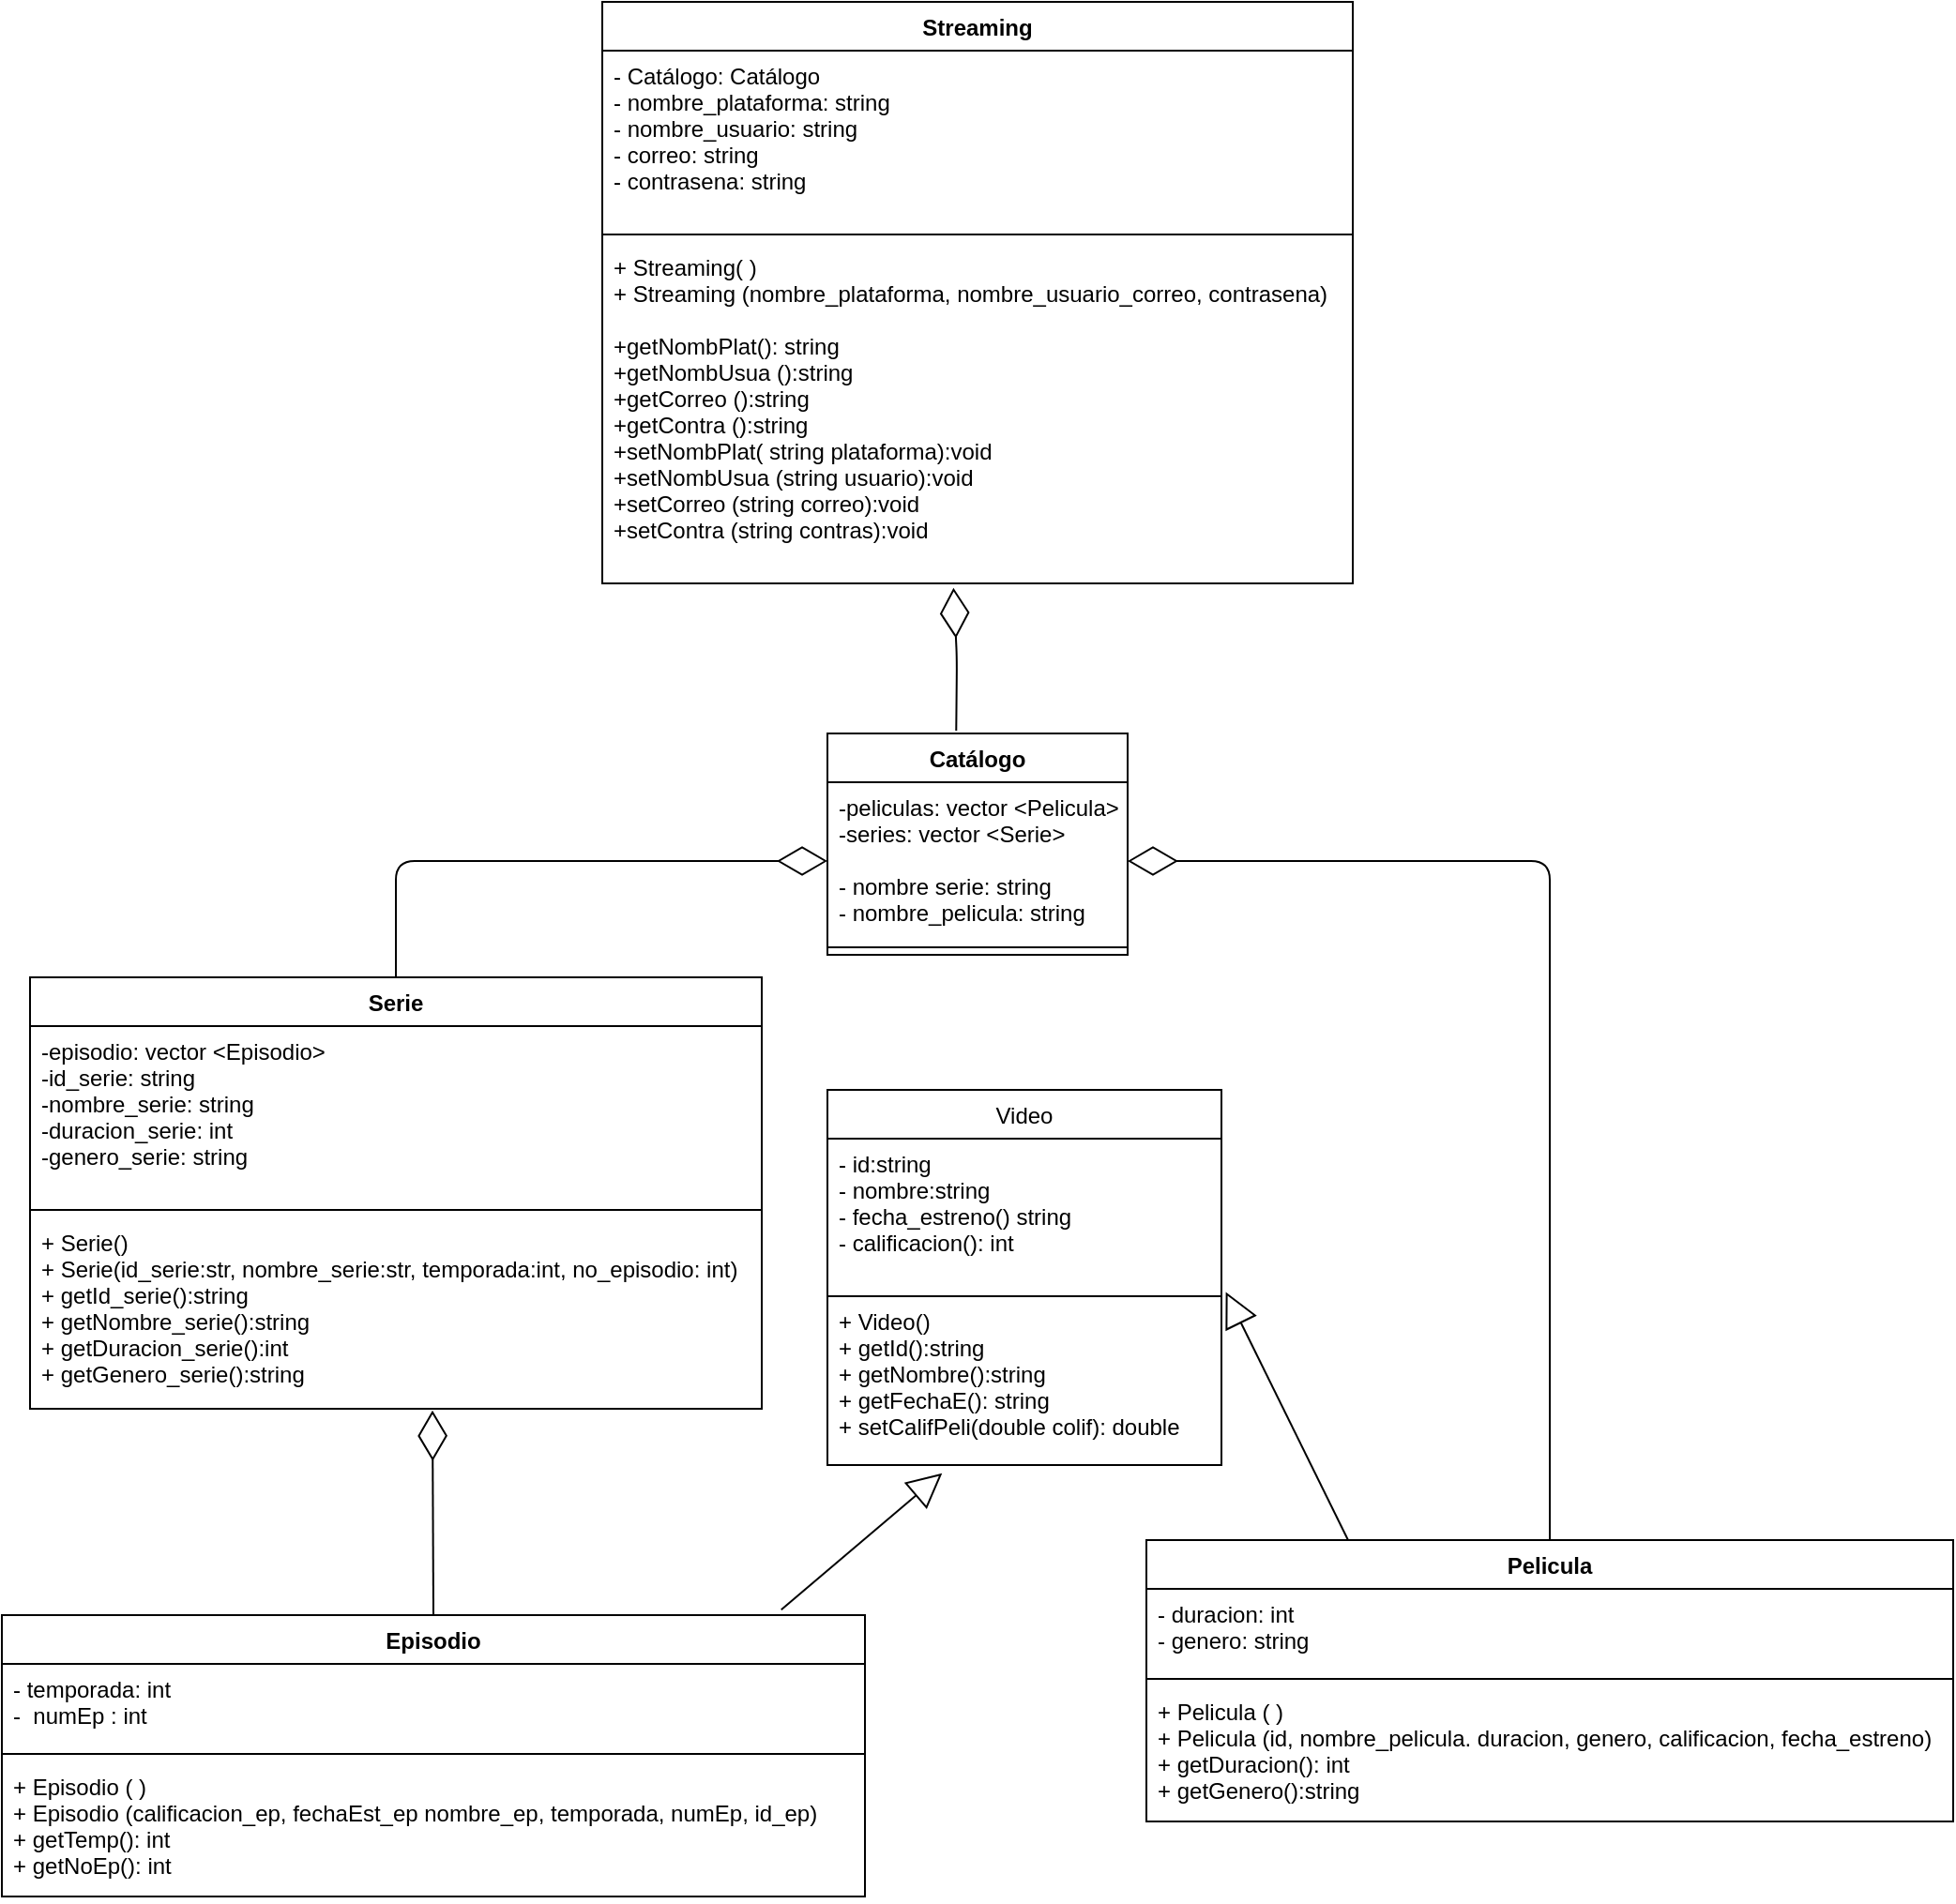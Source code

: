 <mxfile>
    <diagram id="OeCe3KiwX5dtoY-UmS-2" name="Page-1">
        <mxGraphModel dx="1517" dy="1570" grid="1" gridSize="10" guides="1" tooltips="1" connect="1" arrows="1" fold="1" page="1" pageScale="1" pageWidth="827" pageHeight="1169" math="0" shadow="0">
            <root>
                <mxCell id="0"/>
                <mxCell id="1" parent="0"/>
                <mxCell id="2" value="Streaming" style="swimlane;fontStyle=1;align=center;verticalAlign=top;childLayout=stackLayout;horizontal=1;startSize=26;horizontalStack=0;resizeParent=1;resizeParentMax=0;resizeLast=0;collapsible=1;marginBottom=0;" vertex="1" parent="1">
                    <mxGeometry x="350" y="10" width="400" height="310" as="geometry"/>
                </mxCell>
                <mxCell id="3" value="- Catálogo: Catálogo&#10;- nombre_plataforma: string&#10;- nombre_usuario: string&#10;- correo: string&#10;- contrasena: string " style="text;strokeColor=none;fillColor=none;align=left;verticalAlign=top;spacingLeft=4;spacingRight=4;overflow=hidden;rotatable=0;points=[[0,0.5],[1,0.5]];portConstraint=eastwest;" vertex="1" parent="2">
                    <mxGeometry y="26" width="400" height="94" as="geometry"/>
                </mxCell>
                <mxCell id="4" value="" style="line;strokeWidth=1;fillColor=none;align=left;verticalAlign=middle;spacingTop=-1;spacingLeft=3;spacingRight=3;rotatable=0;labelPosition=right;points=[];portConstraint=eastwest;" vertex="1" parent="2">
                    <mxGeometry y="120" width="400" height="8" as="geometry"/>
                </mxCell>
                <mxCell id="5" value="+ Streaming( )&#10;+ Streaming (nombre_plataforma, nombre_usuario_correo, contrasena)&#10;&#10;+getNombPlat(): string&#10;+getNombUsua ():string&#10;+getCorreo ():string&#10;+getContra ():string&#10;+setNombPlat( string plataforma):void&#10;+setNombUsua (string usuario):void&#10;+setCorreo (string correo):void&#10;+setContra (string contras):void" style="text;strokeColor=none;fillColor=none;align=left;verticalAlign=top;spacingLeft=4;spacingRight=4;overflow=hidden;rotatable=0;points=[[0,0.5],[1,0.5]];portConstraint=eastwest;" vertex="1" parent="2">
                    <mxGeometry y="128" width="400" height="182" as="geometry"/>
                </mxCell>
                <mxCell id="6" value="Catálogo" style="swimlane;fontStyle=1;align=center;verticalAlign=top;childLayout=stackLayout;horizontal=1;startSize=26;horizontalStack=0;resizeParent=1;resizeParentMax=0;resizeLast=0;collapsible=1;marginBottom=0;" vertex="1" parent="1">
                    <mxGeometry x="470" y="400" width="160" height="118" as="geometry"/>
                </mxCell>
                <mxCell id="7" value="-peliculas: vector &lt;Pelicula&gt;&#10;-series: vector &lt;Serie&gt;&#10;&#10;- nombre serie: string&#10;- nombre_pelicula: string" style="text;strokeColor=none;fillColor=none;align=left;verticalAlign=top;spacingLeft=4;spacingRight=4;overflow=hidden;rotatable=0;points=[[0,0.5],[1,0.5]];portConstraint=eastwest;" vertex="1" parent="6">
                    <mxGeometry y="26" width="160" height="84" as="geometry"/>
                </mxCell>
                <mxCell id="8" value="" style="line;strokeWidth=1;fillColor=none;align=left;verticalAlign=middle;spacingTop=-1;spacingLeft=3;spacingRight=3;rotatable=0;labelPosition=right;points=[];portConstraint=eastwest;" vertex="1" parent="6">
                    <mxGeometry y="110" width="160" height="8" as="geometry"/>
                </mxCell>
                <mxCell id="9" value="Episodio" style="swimlane;fontStyle=1;align=center;verticalAlign=top;childLayout=stackLayout;horizontal=1;startSize=26;horizontalStack=0;resizeParent=1;resizeParentMax=0;resizeLast=0;collapsible=1;marginBottom=0;" vertex="1" parent="1">
                    <mxGeometry x="30" y="870" width="460" height="150" as="geometry"/>
                </mxCell>
                <mxCell id="10" value="- temporada: int&#10;-  numEp : int&#10;" style="text;strokeColor=none;fillColor=none;align=left;verticalAlign=top;spacingLeft=4;spacingRight=4;overflow=hidden;rotatable=0;points=[[0,0.5],[1,0.5]];portConstraint=eastwest;" vertex="1" parent="9">
                    <mxGeometry y="26" width="460" height="44" as="geometry"/>
                </mxCell>
                <mxCell id="11" value="" style="line;strokeWidth=1;fillColor=none;align=left;verticalAlign=middle;spacingTop=-1;spacingLeft=3;spacingRight=3;rotatable=0;labelPosition=right;points=[];portConstraint=eastwest;" vertex="1" parent="9">
                    <mxGeometry y="70" width="460" height="8" as="geometry"/>
                </mxCell>
                <mxCell id="12" value="+ Episodio ( )&#10;+ Episodio (calificacion_ep, fechaEst_ep nombre_ep, temporada, numEp, id_ep)&#10;+ getTemp(): int&#10;+ getNoEp(): int&#10;" style="text;strokeColor=none;fillColor=none;align=left;verticalAlign=top;spacingLeft=4;spacingRight=4;overflow=hidden;rotatable=0;points=[[0,0.5],[1,0.5]];portConstraint=eastwest;" vertex="1" parent="9">
                    <mxGeometry y="78" width="460" height="72" as="geometry"/>
                </mxCell>
                <mxCell id="13" value="Pelicula" style="swimlane;fontStyle=1;align=center;verticalAlign=top;childLayout=stackLayout;horizontal=1;startSize=26;horizontalStack=0;resizeParent=1;resizeParentMax=0;resizeLast=0;collapsible=1;marginBottom=0;" vertex="1" parent="1">
                    <mxGeometry x="640" y="830" width="430" height="150" as="geometry"/>
                </mxCell>
                <mxCell id="14" value="- duracion: int &#10;- genero: string&#10;" style="text;strokeColor=none;fillColor=none;align=left;verticalAlign=top;spacingLeft=4;spacingRight=4;overflow=hidden;rotatable=0;points=[[0,0.5],[1,0.5]];portConstraint=eastwest;" vertex="1" parent="13">
                    <mxGeometry y="26" width="430" height="44" as="geometry"/>
                </mxCell>
                <mxCell id="15" value="" style="line;strokeWidth=1;fillColor=none;align=left;verticalAlign=middle;spacingTop=-1;spacingLeft=3;spacingRight=3;rotatable=0;labelPosition=right;points=[];portConstraint=eastwest;" vertex="1" parent="13">
                    <mxGeometry y="70" width="430" height="8" as="geometry"/>
                </mxCell>
                <mxCell id="16" value="+ Pelicula ( )&#10;+ Pelicula (id, nombre_pelicula. duracion, genero, calificacion, fecha_estreno)&#10;+ getDuracion(): int&#10;+ getGenero():string" style="text;strokeColor=none;fillColor=none;align=left;verticalAlign=top;spacingLeft=4;spacingRight=4;overflow=hidden;rotatable=0;points=[[0,0.5],[1,0.5]];portConstraint=eastwest;" vertex="1" parent="13">
                    <mxGeometry y="78" width="430" height="72" as="geometry"/>
                </mxCell>
                <mxCell id="17" value="" style="endArrow=diamondThin;endFill=0;endSize=24;html=1;exitX=0.5;exitY=0;exitDx=0;exitDy=0;entryX=0.55;entryY=1.009;entryDx=0;entryDy=0;entryPerimeter=0;" edge="1" parent="1" source="9" target="27">
                    <mxGeometry width="160" relative="1" as="geometry">
                        <mxPoint x="470" y="830" as="sourcePoint"/>
                        <mxPoint x="240.18" y="1120" as="targetPoint"/>
                        <Array as="points"/>
                    </mxGeometry>
                </mxCell>
                <mxCell id="18" value="" style="endArrow=diamondThin;endFill=0;endSize=24;html=1;exitX=0.5;exitY=0;exitDx=0;exitDy=0;entryX=0;entryY=0.5;entryDx=0;entryDy=0;" edge="1" parent="1" source="24" target="7">
                    <mxGeometry width="160" relative="1" as="geometry">
                        <mxPoint x="255" y="820" as="sourcePoint"/>
                        <mxPoint x="460" y="920" as="targetPoint"/>
                        <Array as="points">
                            <mxPoint x="240" y="468"/>
                        </Array>
                    </mxGeometry>
                </mxCell>
                <mxCell id="19" value="" style="endArrow=diamondThin;endFill=0;endSize=24;html=1;entryX=1;entryY=0.5;entryDx=0;entryDy=0;exitX=0.5;exitY=0;exitDx=0;exitDy=0;" edge="1" parent="1" source="13" target="7">
                    <mxGeometry width="160" relative="1" as="geometry">
                        <mxPoint x="300" y="810" as="sourcePoint"/>
                        <mxPoint x="560" y="700" as="targetPoint"/>
                        <Array as="points">
                            <mxPoint x="855" y="468"/>
                        </Array>
                    </mxGeometry>
                </mxCell>
                <mxCell id="20" value="Video" style="swimlane;fontStyle=0;childLayout=stackLayout;horizontal=1;startSize=26;fillColor=none;horizontalStack=0;resizeParent=1;resizeParentMax=0;resizeLast=0;collapsible=1;marginBottom=0;strokeColor=default;" vertex="1" parent="1">
                    <mxGeometry x="470" y="590" width="210" height="200" as="geometry"/>
                </mxCell>
                <mxCell id="21" value="- id:string&#10;- nombre:string&#10;- fecha_estreno() string&#10;- calificacion(): int" style="text;strokeColor=none;fillColor=none;align=left;verticalAlign=top;spacingLeft=4;spacingRight=4;overflow=hidden;rotatable=0;points=[[0,0.5],[1,0.5]];portConstraint=eastwest;" vertex="1" parent="20">
                    <mxGeometry y="26" width="210" height="84" as="geometry"/>
                </mxCell>
                <mxCell id="22" value="+ Video()&#10;+ getId():string&#10;+ getNombre():string&#10;+ getFechaE(): string&#10;+ setCalifPeli(double colif): double&#10;" style="text;strokeColor=default;fillColor=none;align=left;verticalAlign=top;spacingLeft=4;spacingRight=4;overflow=hidden;rotatable=0;points=[[0,0.5],[1,0.5]];portConstraint=eastwest;" vertex="1" parent="20">
                    <mxGeometry y="110" width="210" height="90" as="geometry"/>
                </mxCell>
                <mxCell id="23" value="" style="endArrow=diamondThin;endFill=0;endSize=24;html=1;entryX=0.468;entryY=1.013;entryDx=0;entryDy=0;entryPerimeter=0;exitX=0.429;exitY=-0.013;exitDx=0;exitDy=0;exitPerimeter=0;" edge="1" parent="1" source="6" target="5">
                    <mxGeometry width="160" relative="1" as="geometry">
                        <mxPoint x="700" y="600" as="sourcePoint"/>
                        <mxPoint x="510" y="478.0" as="targetPoint"/>
                        <Array as="points">
                            <mxPoint x="539" y="360"/>
                        </Array>
                    </mxGeometry>
                </mxCell>
                <mxCell id="24" value="Serie" style="swimlane;fontStyle=1;align=center;verticalAlign=top;childLayout=stackLayout;horizontal=1;startSize=26;horizontalStack=0;resizeParent=1;resizeParentMax=0;resizeLast=0;collapsible=1;marginBottom=0;" vertex="1" parent="1">
                    <mxGeometry x="45" y="530" width="390" height="230" as="geometry"/>
                </mxCell>
                <mxCell id="25" value="-episodio: vector &lt;Episodio&gt;&#10;-id_serie: string&#10;-nombre_serie: string&#10;-duracion_serie: int&#10;-genero_serie: string" style="text;strokeColor=none;fillColor=none;align=left;verticalAlign=top;spacingLeft=4;spacingRight=4;overflow=hidden;rotatable=0;points=[[0,0.5],[1,0.5]];portConstraint=eastwest;" vertex="1" parent="24">
                    <mxGeometry y="26" width="390" height="94" as="geometry"/>
                </mxCell>
                <mxCell id="26" value="" style="line;strokeWidth=1;fillColor=none;align=left;verticalAlign=middle;spacingTop=-1;spacingLeft=3;spacingRight=3;rotatable=0;labelPosition=right;points=[];portConstraint=eastwest;" vertex="1" parent="24">
                    <mxGeometry y="120" width="390" height="8" as="geometry"/>
                </mxCell>
                <mxCell id="27" value="+ Serie()&#10;+ Serie(id_serie:str, nombre_serie:str, temporada:int, no_episodio: int)&#10;+ getId_serie():string&#10;+ getNombre_serie():string&#10;+ getDuracion_serie():int&#10;+ getGenero_serie():string&#10;" style="text;strokeColor=none;fillColor=none;align=left;verticalAlign=top;spacingLeft=4;spacingRight=4;overflow=hidden;rotatable=0;points=[[0,0.5],[1,0.5]];portConstraint=eastwest;" vertex="1" parent="24">
                    <mxGeometry y="128" width="390" height="102" as="geometry"/>
                </mxCell>
                <mxCell id="28" value="" style="endArrow=block;endSize=16;endFill=0;html=1;entryX=1.011;entryY=-0.025;entryDx=0;entryDy=0;entryPerimeter=0;exitX=0.25;exitY=0;exitDx=0;exitDy=0;" edge="1" parent="1" source="13" target="22">
                    <mxGeometry width="160" relative="1" as="geometry">
                        <mxPoint x="760" y="810" as="sourcePoint"/>
                        <mxPoint x="1010" y="720" as="targetPoint"/>
                    </mxGeometry>
                </mxCell>
                <mxCell id="29" value="" style="endArrow=block;endSize=16;endFill=0;html=1;entryX=0.291;entryY=1.049;entryDx=0;entryDy=0;entryPerimeter=0;exitX=0.903;exitY=-0.019;exitDx=0;exitDy=0;exitPerimeter=0;" edge="1" parent="1" source="9" target="22">
                    <mxGeometry width="160" relative="1" as="geometry">
                        <mxPoint x="500" y="990" as="sourcePoint"/>
                        <mxPoint x="692.31" y="697.75" as="targetPoint"/>
                    </mxGeometry>
                </mxCell>
            </root>
        </mxGraphModel>
    </diagram>
</mxfile>